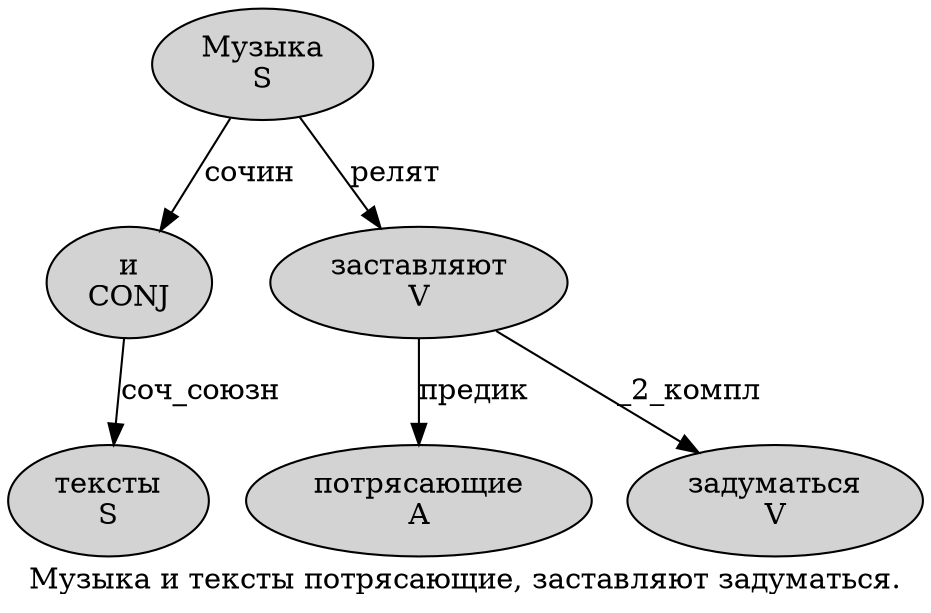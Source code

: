 digraph SENTENCE_1602 {
	graph [label="Музыка и тексты потрясающие, заставляют задуматься."]
	node [style=filled]
		0 [label="Музыка
S" color="" fillcolor=lightgray penwidth=1 shape=ellipse]
		1 [label="и
CONJ" color="" fillcolor=lightgray penwidth=1 shape=ellipse]
		2 [label="тексты
S" color="" fillcolor=lightgray penwidth=1 shape=ellipse]
		3 [label="потрясающие
A" color="" fillcolor=lightgray penwidth=1 shape=ellipse]
		5 [label="заставляют
V" color="" fillcolor=lightgray penwidth=1 shape=ellipse]
		6 [label="задуматься
V" color="" fillcolor=lightgray penwidth=1 shape=ellipse]
			5 -> 3 [label="предик"]
			5 -> 6 [label="_2_компл"]
			1 -> 2 [label="соч_союзн"]
			0 -> 1 [label="сочин"]
			0 -> 5 [label="релят"]
}